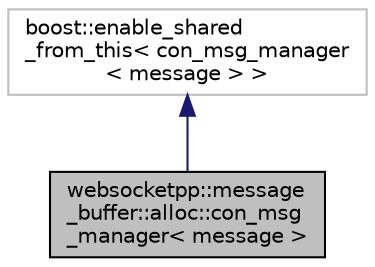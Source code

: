 digraph "websocketpp::message_buffer::alloc::con_msg_manager&lt; message &gt;"
{
  edge [fontname="Helvetica",fontsize="10",labelfontname="Helvetica",labelfontsize="10"];
  node [fontname="Helvetica",fontsize="10",shape=record];
  Node0 [label="websocketpp::message\l_buffer::alloc::con_msg\l_manager\< message \>",height=0.2,width=0.4,color="black", fillcolor="grey75", style="filled", fontcolor="black"];
  Node1 -> Node0 [dir="back",color="midnightblue",fontsize="10",style="solid",fontname="Helvetica"];
  Node1 [label="boost::enable_shared\l_from_this\< con_msg_manager\l\< message \> \>",height=0.2,width=0.4,color="grey75", fillcolor="white", style="filled"];
}
